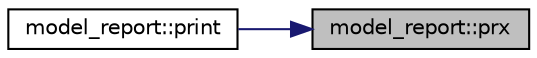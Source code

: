 digraph "model_report::prx"
{
 // INTERACTIVE_SVG=YES
 // LATEX_PDF_SIZE
  edge [fontname="Helvetica",fontsize="10",labelfontname="Helvetica",labelfontsize="10"];
  node [fontname="Helvetica",fontsize="10",shape=record];
  rankdir="RL";
  Node1 [label="model_report::prx",height=0.2,width=0.4,color="black", fillcolor="grey75", style="filled", fontcolor="black",tooltip=" "];
  Node1 -> Node2 [dir="back",color="midnightblue",fontsize="10",style="solid",fontname="Helvetica"];
  Node2 [label="model_report::print",height=0.2,width=0.4,color="black", fillcolor="white", style="filled",URL="$structmodel__report.html#adf608068fd8471f81fd25aef15c36ca6",tooltip=" "];
}
